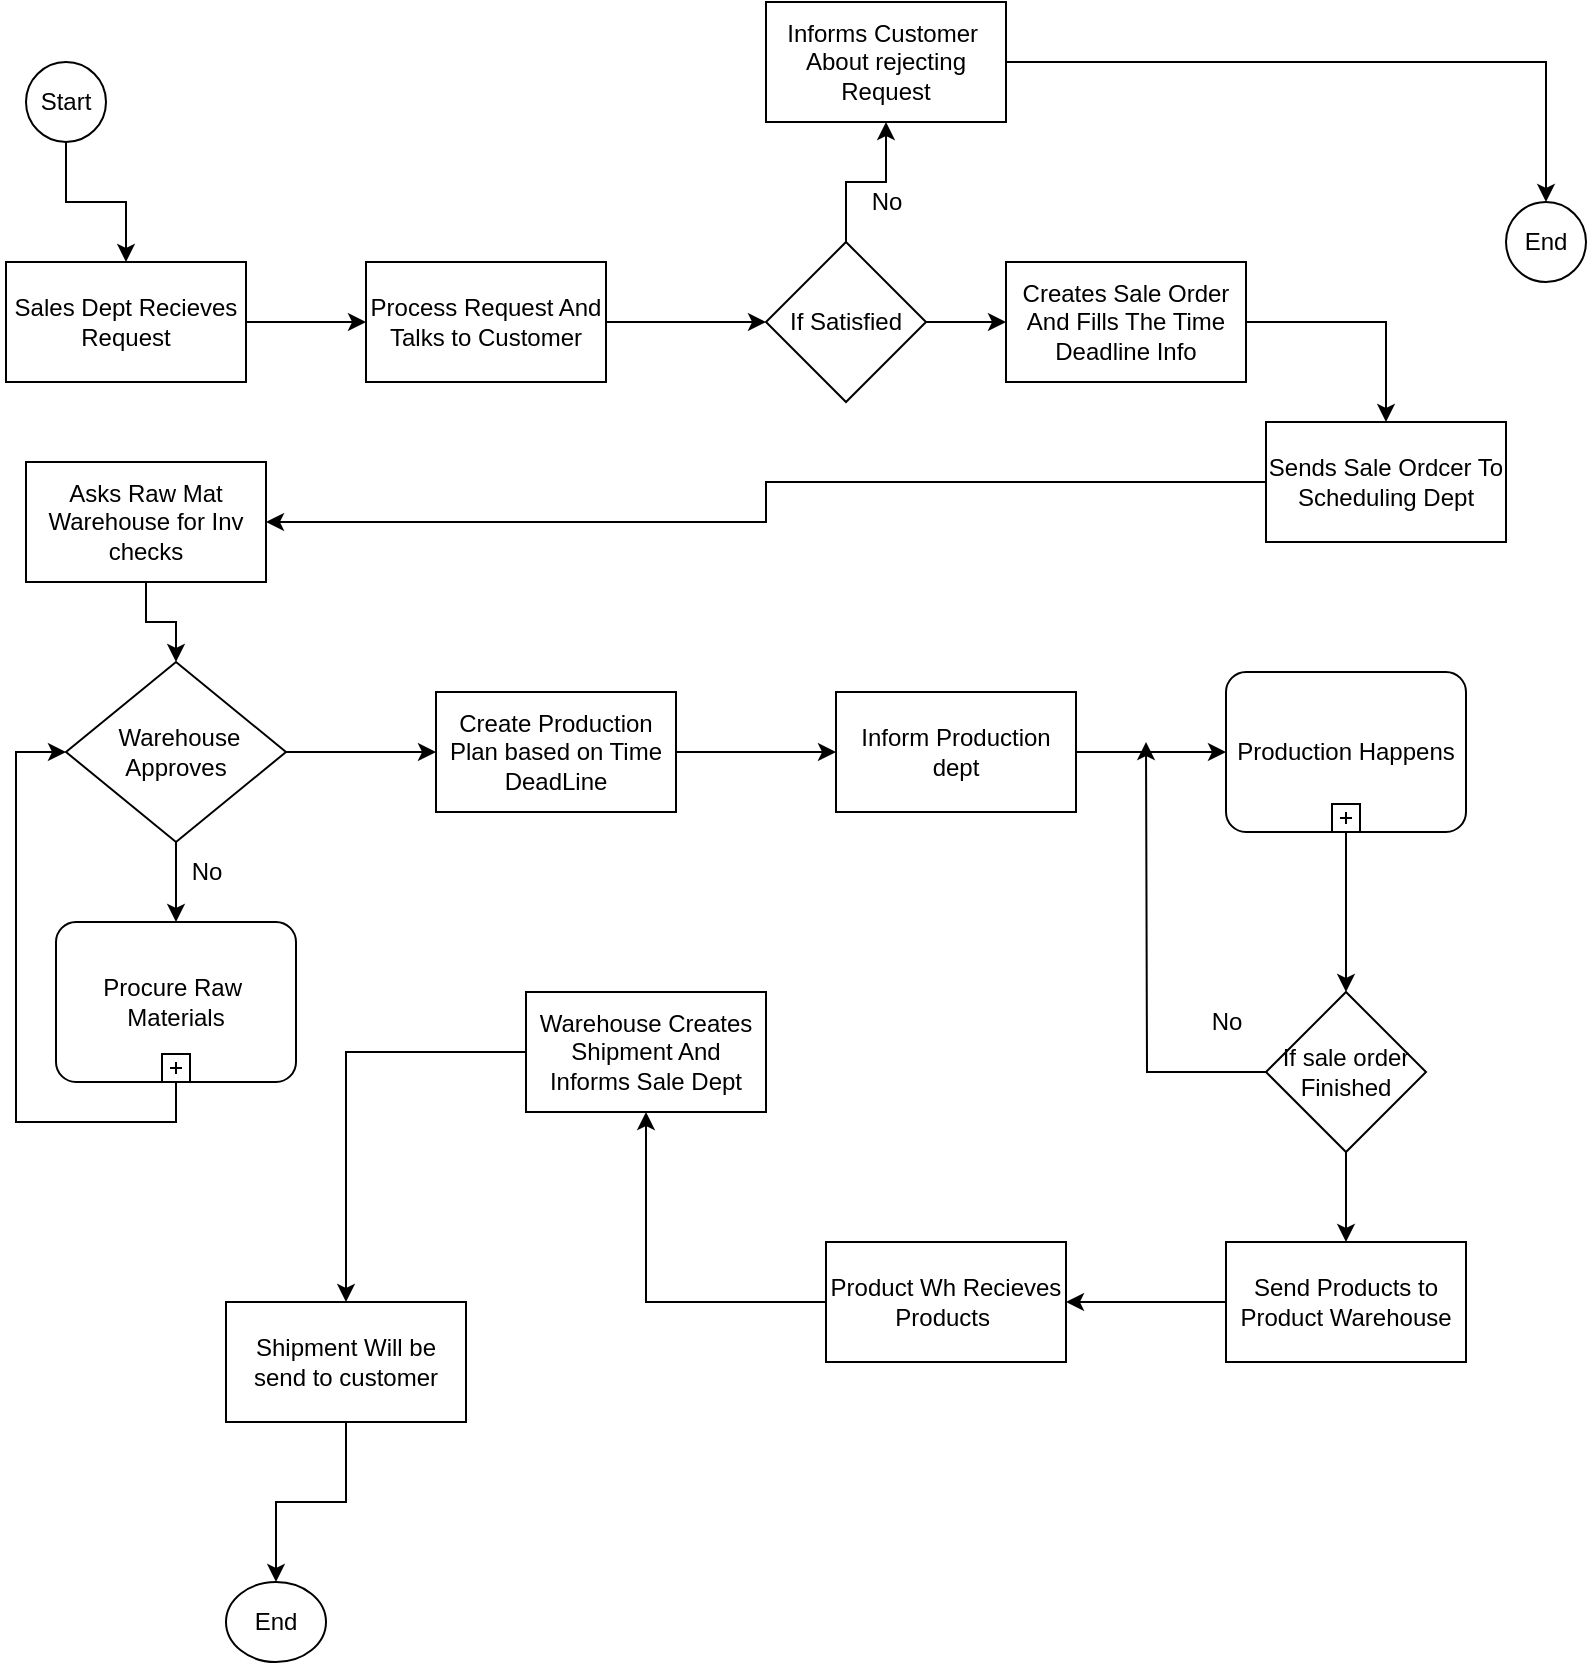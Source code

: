<mxfile version="20.4.0" type="github">
  <diagram name="Page-1" id="2a216829-ef6e-dabb-86c1-c78162f3ba2b">
    <mxGraphModel dx="1108" dy="425" grid="1" gridSize="10" guides="1" tooltips="1" connect="1" arrows="1" fold="1" page="1" pageScale="1" pageWidth="850" pageHeight="1100" background="none" math="0" shadow="0">
      <root>
        <mxCell id="0" />
        <mxCell id="1" parent="0" />
        <mxCell id="4nwm7U9i_mTn2Jjd7FYN-4" value="" style="edgeStyle=orthogonalEdgeStyle;rounded=0;orthogonalLoop=1;jettySize=auto;html=1;" edge="1" parent="1" source="4nwm7U9i_mTn2Jjd7FYN-1" target="4nwm7U9i_mTn2Jjd7FYN-3">
          <mxGeometry relative="1" as="geometry" />
        </mxCell>
        <mxCell id="4nwm7U9i_mTn2Jjd7FYN-1" value="Start" style="ellipse;whiteSpace=wrap;html=1;aspect=fixed;" vertex="1" parent="1">
          <mxGeometry x="40" y="240" width="40" height="40" as="geometry" />
        </mxCell>
        <mxCell id="4nwm7U9i_mTn2Jjd7FYN-2" value="End" style="ellipse;whiteSpace=wrap;html=1;aspect=fixed;" vertex="1" parent="1">
          <mxGeometry x="780" y="310" width="40" height="40" as="geometry" />
        </mxCell>
        <mxCell id="4nwm7U9i_mTn2Jjd7FYN-6" value="" style="edgeStyle=orthogonalEdgeStyle;rounded=0;orthogonalLoop=1;jettySize=auto;html=1;" edge="1" parent="1" source="4nwm7U9i_mTn2Jjd7FYN-3" target="4nwm7U9i_mTn2Jjd7FYN-5">
          <mxGeometry relative="1" as="geometry" />
        </mxCell>
        <mxCell id="4nwm7U9i_mTn2Jjd7FYN-3" value="Sales Dept Recieves Request" style="whiteSpace=wrap;html=1;" vertex="1" parent="1">
          <mxGeometry x="30" y="340" width="120" height="60" as="geometry" />
        </mxCell>
        <mxCell id="4nwm7U9i_mTn2Jjd7FYN-8" value="" style="edgeStyle=orthogonalEdgeStyle;rounded=0;orthogonalLoop=1;jettySize=auto;html=1;" edge="1" parent="1" source="4nwm7U9i_mTn2Jjd7FYN-5" target="4nwm7U9i_mTn2Jjd7FYN-7">
          <mxGeometry relative="1" as="geometry" />
        </mxCell>
        <mxCell id="4nwm7U9i_mTn2Jjd7FYN-5" value="Process Request And Talks to Customer" style="whiteSpace=wrap;html=1;" vertex="1" parent="1">
          <mxGeometry x="210" y="340" width="120" height="60" as="geometry" />
        </mxCell>
        <mxCell id="4nwm7U9i_mTn2Jjd7FYN-10" value="" style="edgeStyle=orthogonalEdgeStyle;rounded=0;orthogonalLoop=1;jettySize=auto;html=1;" edge="1" parent="1" source="4nwm7U9i_mTn2Jjd7FYN-7" target="4nwm7U9i_mTn2Jjd7FYN-9">
          <mxGeometry relative="1" as="geometry">
            <mxPoint x="450" y="280" as="targetPoint" />
          </mxGeometry>
        </mxCell>
        <mxCell id="4nwm7U9i_mTn2Jjd7FYN-14" value="" style="edgeStyle=orthogonalEdgeStyle;rounded=0;orthogonalLoop=1;jettySize=auto;html=1;" edge="1" parent="1" source="4nwm7U9i_mTn2Jjd7FYN-7" target="4nwm7U9i_mTn2Jjd7FYN-13">
          <mxGeometry relative="1" as="geometry" />
        </mxCell>
        <mxCell id="4nwm7U9i_mTn2Jjd7FYN-7" value="If Satisfied" style="rhombus;whiteSpace=wrap;html=1;" vertex="1" parent="1">
          <mxGeometry x="410" y="330" width="80" height="80" as="geometry" />
        </mxCell>
        <mxCell id="4nwm7U9i_mTn2Jjd7FYN-11" style="edgeStyle=orthogonalEdgeStyle;rounded=0;orthogonalLoop=1;jettySize=auto;html=1;" edge="1" parent="1" source="4nwm7U9i_mTn2Jjd7FYN-9" target="4nwm7U9i_mTn2Jjd7FYN-2">
          <mxGeometry relative="1" as="geometry">
            <Array as="points">
              <mxPoint x="570" y="240" />
              <mxPoint x="570" y="240" />
            </Array>
          </mxGeometry>
        </mxCell>
        <mxCell id="4nwm7U9i_mTn2Jjd7FYN-9" value="Informs Customer&amp;nbsp; About rejecting Request" style="whiteSpace=wrap;html=1;" vertex="1" parent="1">
          <mxGeometry x="410" y="210" width="120" height="60" as="geometry" />
        </mxCell>
        <mxCell id="4nwm7U9i_mTn2Jjd7FYN-12" value="No" style="text;html=1;align=center;verticalAlign=middle;resizable=0;points=[];autosize=1;strokeColor=none;fillColor=none;" vertex="1" parent="1">
          <mxGeometry x="450" y="295" width="40" height="30" as="geometry" />
        </mxCell>
        <mxCell id="4nwm7U9i_mTn2Jjd7FYN-16" value="" style="edgeStyle=orthogonalEdgeStyle;rounded=0;orthogonalLoop=1;jettySize=auto;html=1;" edge="1" parent="1" source="4nwm7U9i_mTn2Jjd7FYN-13" target="4nwm7U9i_mTn2Jjd7FYN-15">
          <mxGeometry relative="1" as="geometry" />
        </mxCell>
        <mxCell id="4nwm7U9i_mTn2Jjd7FYN-13" value="Creates Sale Order And Fills The Time Deadline Info" style="whiteSpace=wrap;html=1;" vertex="1" parent="1">
          <mxGeometry x="530" y="340" width="120" height="60" as="geometry" />
        </mxCell>
        <mxCell id="4nwm7U9i_mTn2Jjd7FYN-25" value="" style="edgeStyle=orthogonalEdgeStyle;rounded=0;orthogonalLoop=1;jettySize=auto;html=1;" edge="1" parent="1" source="4nwm7U9i_mTn2Jjd7FYN-15" target="4nwm7U9i_mTn2Jjd7FYN-24">
          <mxGeometry relative="1" as="geometry" />
        </mxCell>
        <mxCell id="4nwm7U9i_mTn2Jjd7FYN-15" value="Sends Sale Ordcer To Scheduling Dept" style="whiteSpace=wrap;html=1;" vertex="1" parent="1">
          <mxGeometry x="660" y="420" width="120" height="60" as="geometry" />
        </mxCell>
        <mxCell id="4nwm7U9i_mTn2Jjd7FYN-29" style="edgeStyle=orthogonalEdgeStyle;rounded=0;orthogonalLoop=1;jettySize=auto;html=1;entryX=0.5;entryY=0;entryDx=0;entryDy=0;" edge="1" parent="1" source="4nwm7U9i_mTn2Jjd7FYN-24" target="4nwm7U9i_mTn2Jjd7FYN-26">
          <mxGeometry relative="1" as="geometry">
            <mxPoint x="100" y="530" as="targetPoint" />
          </mxGeometry>
        </mxCell>
        <mxCell id="4nwm7U9i_mTn2Jjd7FYN-24" value="Asks Raw Mat Warehouse for Inv checks" style="whiteSpace=wrap;html=1;" vertex="1" parent="1">
          <mxGeometry x="40" y="440" width="120" height="60" as="geometry" />
        </mxCell>
        <mxCell id="4nwm7U9i_mTn2Jjd7FYN-34" style="edgeStyle=orthogonalEdgeStyle;rounded=0;orthogonalLoop=1;jettySize=auto;html=1;entryX=0.5;entryY=0;entryDx=0;entryDy=0;entryPerimeter=0;" edge="1" parent="1" source="4nwm7U9i_mTn2Jjd7FYN-26" target="4nwm7U9i_mTn2Jjd7FYN-33">
          <mxGeometry relative="1" as="geometry" />
        </mxCell>
        <mxCell id="4nwm7U9i_mTn2Jjd7FYN-38" value="" style="edgeStyle=orthogonalEdgeStyle;rounded=0;orthogonalLoop=1;jettySize=auto;html=1;" edge="1" parent="1" source="4nwm7U9i_mTn2Jjd7FYN-26" target="4nwm7U9i_mTn2Jjd7FYN-37">
          <mxGeometry relative="1" as="geometry" />
        </mxCell>
        <mxCell id="4nwm7U9i_mTn2Jjd7FYN-26" value="&amp;nbsp;Warehouse Approves" style="rhombus;whiteSpace=wrap;html=1;" vertex="1" parent="1">
          <mxGeometry x="60" y="540" width="110" height="90" as="geometry" />
        </mxCell>
        <mxCell id="4nwm7U9i_mTn2Jjd7FYN-42" style="edgeStyle=orthogonalEdgeStyle;rounded=0;orthogonalLoop=1;jettySize=auto;html=1;entryX=0;entryY=0.5;entryDx=0;entryDy=0;" edge="1" parent="1" source="4nwm7U9i_mTn2Jjd7FYN-33" target="4nwm7U9i_mTn2Jjd7FYN-26">
          <mxGeometry relative="1" as="geometry">
            <Array as="points">
              <mxPoint x="115" y="770" />
              <mxPoint x="35" y="770" />
              <mxPoint x="35" y="585" />
            </Array>
          </mxGeometry>
        </mxCell>
        <mxCell id="4nwm7U9i_mTn2Jjd7FYN-33" value="Procure Raw  Materials" style="points=[[0.25,0,0],[0.5,0,0],[0.75,0,0],[1,0.25,0],[1,0.5,0],[1,0.75,0],[0.75,1,0],[0.5,1,0],[0.25,1,0],[0,0.75,0],[0,0.5,0],[0,0.25,0]];shape=mxgraph.bpmn.task;whiteSpace=wrap;rectStyle=rounded;size=10;taskMarker=abstract;isLoopSub=1;" vertex="1" parent="1">
          <mxGeometry x="55" y="670" width="120" height="80" as="geometry" />
        </mxCell>
        <mxCell id="4nwm7U9i_mTn2Jjd7FYN-35" value="No" style="text;html=1;align=center;verticalAlign=middle;resizable=0;points=[];autosize=1;strokeColor=none;fillColor=none;" vertex="1" parent="1">
          <mxGeometry x="110" y="630" width="40" height="30" as="geometry" />
        </mxCell>
        <mxCell id="4nwm7U9i_mTn2Jjd7FYN-40" value="" style="edgeStyle=orthogonalEdgeStyle;rounded=0;orthogonalLoop=1;jettySize=auto;html=1;" edge="1" parent="1" source="4nwm7U9i_mTn2Jjd7FYN-37" target="4nwm7U9i_mTn2Jjd7FYN-39">
          <mxGeometry relative="1" as="geometry" />
        </mxCell>
        <mxCell id="4nwm7U9i_mTn2Jjd7FYN-37" value="Create Production Plan based on Time DeadLine" style="whiteSpace=wrap;html=1;" vertex="1" parent="1">
          <mxGeometry x="245" y="555" width="120" height="60" as="geometry" />
        </mxCell>
        <mxCell id="4nwm7U9i_mTn2Jjd7FYN-44" style="edgeStyle=orthogonalEdgeStyle;rounded=0;orthogonalLoop=1;jettySize=auto;html=1;entryX=0;entryY=0.5;entryDx=0;entryDy=0;entryPerimeter=0;" edge="1" parent="1" source="4nwm7U9i_mTn2Jjd7FYN-39" target="4nwm7U9i_mTn2Jjd7FYN-43">
          <mxGeometry relative="1" as="geometry" />
        </mxCell>
        <mxCell id="4nwm7U9i_mTn2Jjd7FYN-39" value="Inform Production dept" style="whiteSpace=wrap;html=1;" vertex="1" parent="1">
          <mxGeometry x="445" y="555" width="120" height="60" as="geometry" />
        </mxCell>
        <mxCell id="4nwm7U9i_mTn2Jjd7FYN-46" value="" style="edgeStyle=orthogonalEdgeStyle;rounded=0;orthogonalLoop=1;jettySize=auto;html=1;" edge="1" parent="1" source="4nwm7U9i_mTn2Jjd7FYN-43" target="4nwm7U9i_mTn2Jjd7FYN-45">
          <mxGeometry relative="1" as="geometry" />
        </mxCell>
        <mxCell id="4nwm7U9i_mTn2Jjd7FYN-43" value="Production Happens" style="points=[[0.25,0,0],[0.5,0,0],[0.75,0,0],[1,0.25,0],[1,0.5,0],[1,0.75,0],[0.75,1,0],[0.5,1,0],[0.25,1,0],[0,0.75,0],[0,0.5,0],[0,0.25,0]];shape=mxgraph.bpmn.task;whiteSpace=wrap;rectStyle=rounded;size=10;taskMarker=abstract;isLoopSub=1;" vertex="1" parent="1">
          <mxGeometry x="640" y="545" width="120" height="80" as="geometry" />
        </mxCell>
        <mxCell id="4nwm7U9i_mTn2Jjd7FYN-47" style="edgeStyle=orthogonalEdgeStyle;rounded=0;orthogonalLoop=1;jettySize=auto;html=1;" edge="1" parent="1" source="4nwm7U9i_mTn2Jjd7FYN-45">
          <mxGeometry relative="1" as="geometry">
            <mxPoint x="600" y="580" as="targetPoint" />
          </mxGeometry>
        </mxCell>
        <mxCell id="4nwm7U9i_mTn2Jjd7FYN-50" value="" style="edgeStyle=orthogonalEdgeStyle;rounded=0;orthogonalLoop=1;jettySize=auto;html=1;" edge="1" parent="1" source="4nwm7U9i_mTn2Jjd7FYN-45" target="4nwm7U9i_mTn2Jjd7FYN-49">
          <mxGeometry relative="1" as="geometry" />
        </mxCell>
        <mxCell id="4nwm7U9i_mTn2Jjd7FYN-45" value="If sale order Finished" style="rhombus;whiteSpace=wrap;html=1;" vertex="1" parent="1">
          <mxGeometry x="660" y="705" width="80" height="80" as="geometry" />
        </mxCell>
        <mxCell id="4nwm7U9i_mTn2Jjd7FYN-48" value="No" style="text;html=1;align=center;verticalAlign=middle;resizable=0;points=[];autosize=1;strokeColor=none;fillColor=none;" vertex="1" parent="1">
          <mxGeometry x="620" y="705" width="40" height="30" as="geometry" />
        </mxCell>
        <mxCell id="4nwm7U9i_mTn2Jjd7FYN-52" value="" style="edgeStyle=orthogonalEdgeStyle;rounded=0;orthogonalLoop=1;jettySize=auto;html=1;" edge="1" parent="1" source="4nwm7U9i_mTn2Jjd7FYN-49" target="4nwm7U9i_mTn2Jjd7FYN-51">
          <mxGeometry relative="1" as="geometry" />
        </mxCell>
        <mxCell id="4nwm7U9i_mTn2Jjd7FYN-49" value="Send Products to Product Warehouse" style="whiteSpace=wrap;html=1;" vertex="1" parent="1">
          <mxGeometry x="640" y="830" width="120" height="60" as="geometry" />
        </mxCell>
        <mxCell id="4nwm7U9i_mTn2Jjd7FYN-54" value="" style="edgeStyle=orthogonalEdgeStyle;rounded=0;orthogonalLoop=1;jettySize=auto;html=1;" edge="1" parent="1" source="4nwm7U9i_mTn2Jjd7FYN-51" target="4nwm7U9i_mTn2Jjd7FYN-53">
          <mxGeometry relative="1" as="geometry" />
        </mxCell>
        <mxCell id="4nwm7U9i_mTn2Jjd7FYN-51" value="Product Wh Recieves Products&amp;nbsp;" style="whiteSpace=wrap;html=1;" vertex="1" parent="1">
          <mxGeometry x="440" y="830" width="120" height="60" as="geometry" />
        </mxCell>
        <mxCell id="4nwm7U9i_mTn2Jjd7FYN-56" value="" style="edgeStyle=orthogonalEdgeStyle;rounded=0;orthogonalLoop=1;jettySize=auto;html=1;" edge="1" parent="1" source="4nwm7U9i_mTn2Jjd7FYN-53" target="4nwm7U9i_mTn2Jjd7FYN-55">
          <mxGeometry relative="1" as="geometry" />
        </mxCell>
        <mxCell id="4nwm7U9i_mTn2Jjd7FYN-53" value="Warehouse Creates Shipment And Informs Sale Dept" style="whiteSpace=wrap;html=1;" vertex="1" parent="1">
          <mxGeometry x="290" y="705" width="120" height="60" as="geometry" />
        </mxCell>
        <mxCell id="4nwm7U9i_mTn2Jjd7FYN-58" value="" style="edgeStyle=orthogonalEdgeStyle;rounded=0;orthogonalLoop=1;jettySize=auto;html=1;" edge="1" parent="1" source="4nwm7U9i_mTn2Jjd7FYN-55" target="4nwm7U9i_mTn2Jjd7FYN-57">
          <mxGeometry relative="1" as="geometry" />
        </mxCell>
        <mxCell id="4nwm7U9i_mTn2Jjd7FYN-55" value="Shipment Will be send to customer" style="whiteSpace=wrap;html=1;" vertex="1" parent="1">
          <mxGeometry x="140" y="860" width="120" height="60" as="geometry" />
        </mxCell>
        <mxCell id="4nwm7U9i_mTn2Jjd7FYN-57" value="End" style="ellipse;whiteSpace=wrap;html=1;" vertex="1" parent="1">
          <mxGeometry x="140" y="1000" width="50" height="40" as="geometry" />
        </mxCell>
      </root>
    </mxGraphModel>
  </diagram>
</mxfile>
